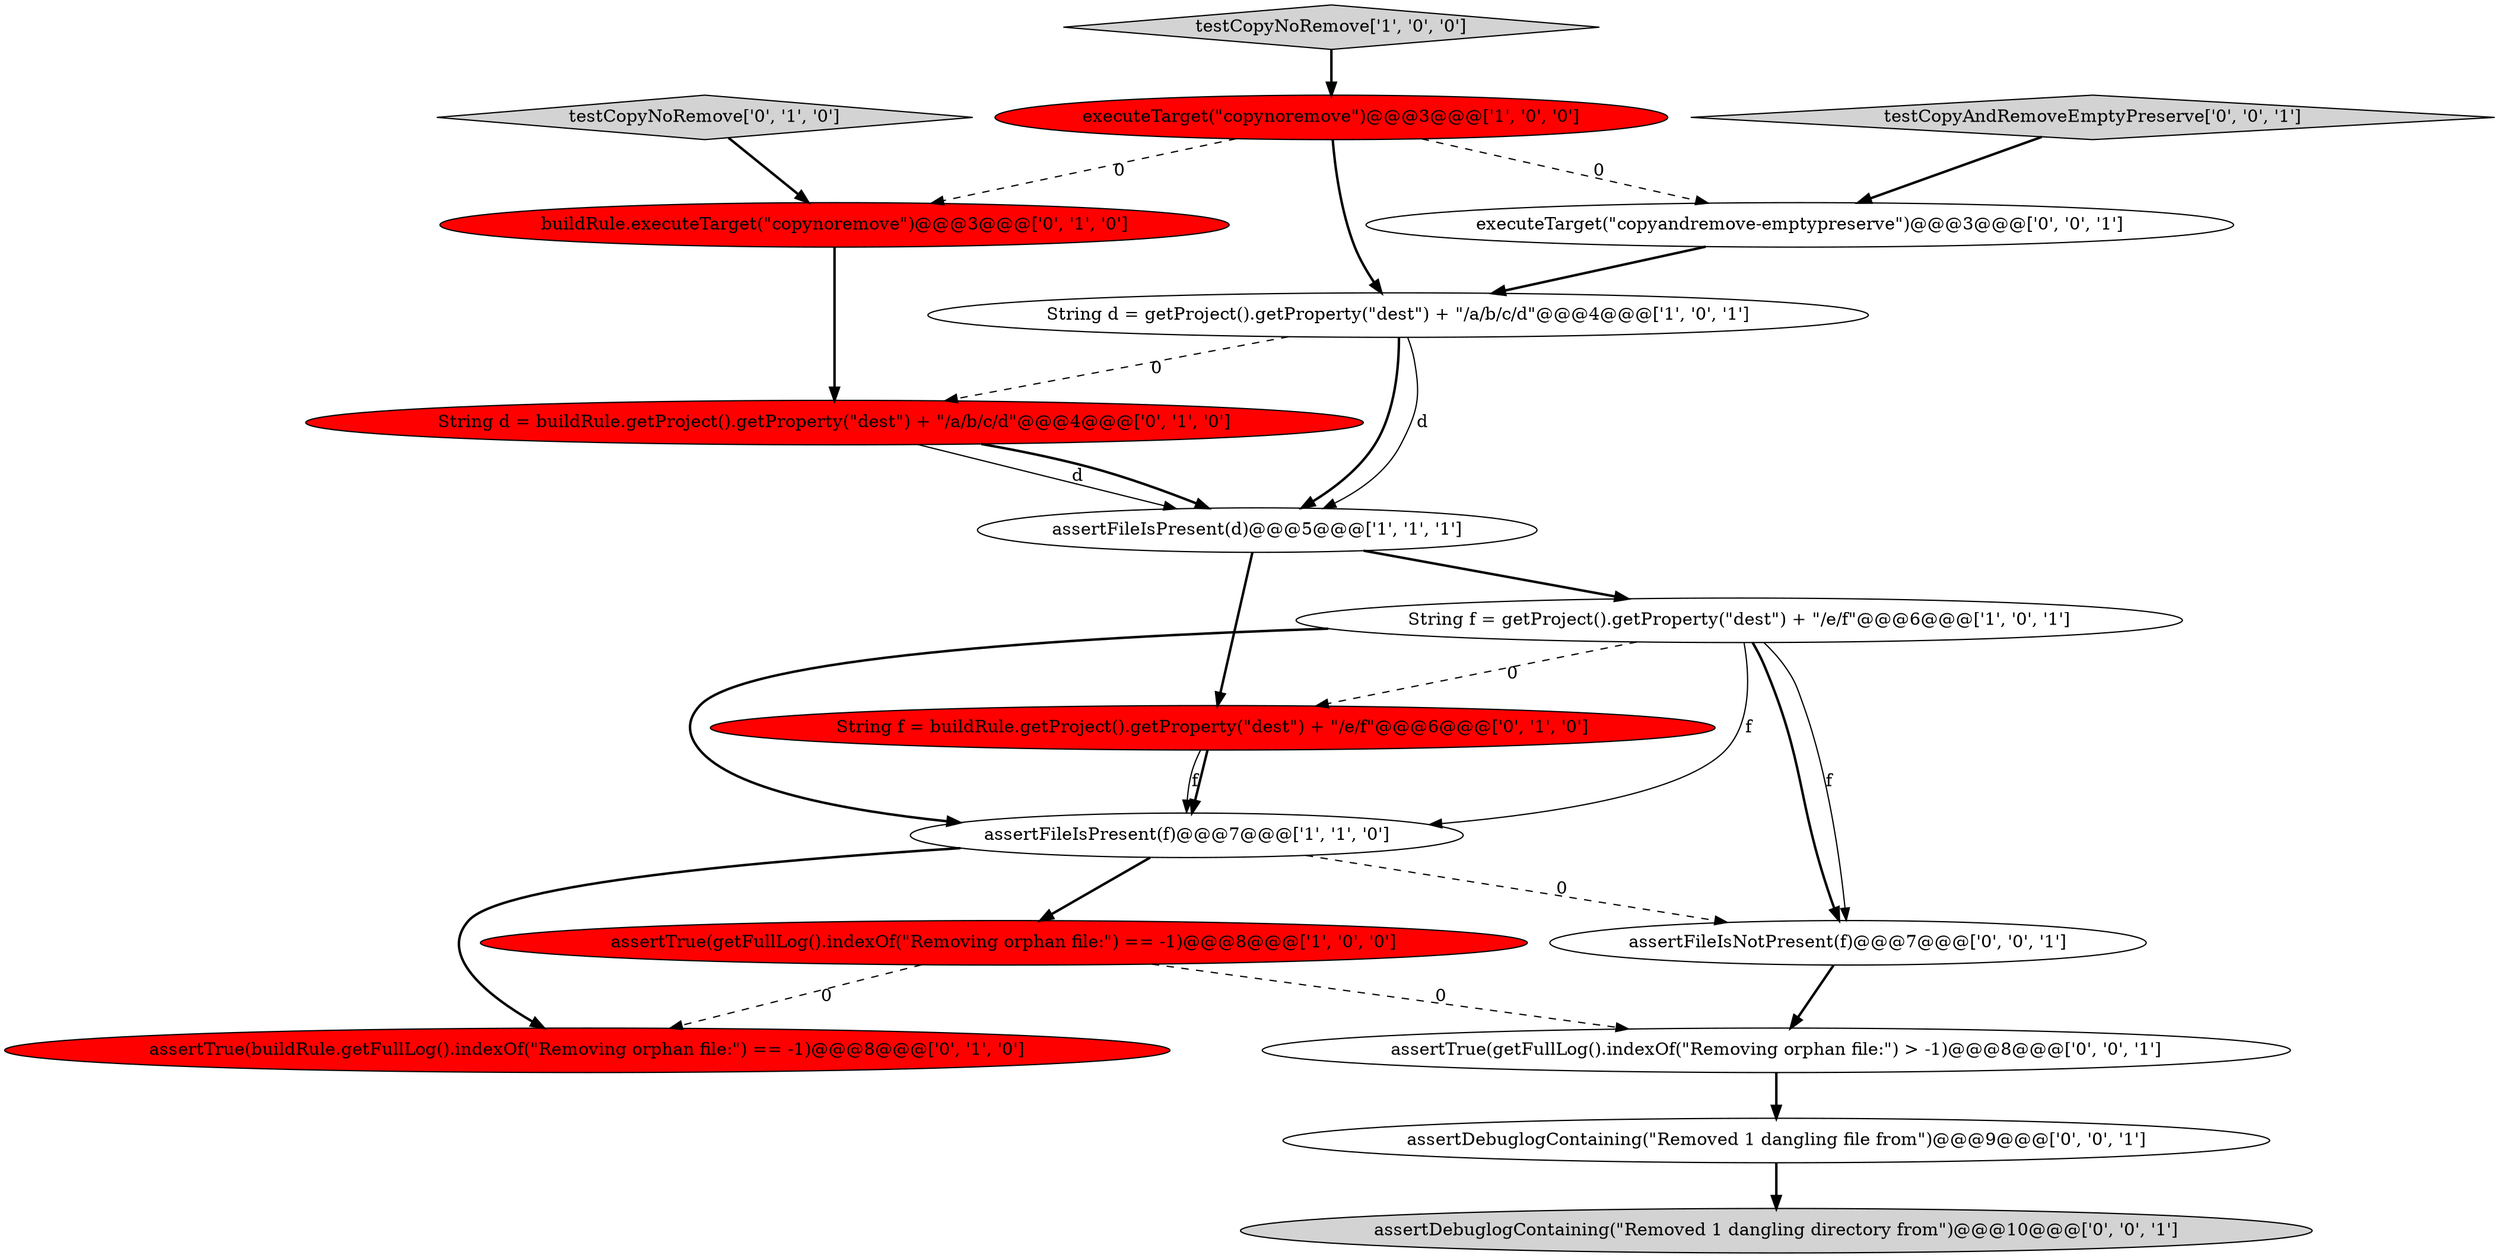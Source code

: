 digraph {
8 [style = filled, label = "buildRule.executeTarget(\"copynoremove\")@@@3@@@['0', '1', '0']", fillcolor = red, shape = ellipse image = "AAA1AAABBB2BBB"];
2 [style = filled, label = "executeTarget(\"copynoremove\")@@@3@@@['1', '0', '0']", fillcolor = red, shape = ellipse image = "AAA1AAABBB1BBB"];
10 [style = filled, label = "String d = buildRule.getProject().getProperty(\"dest\") + \"/a/b/c/d\"@@@4@@@['0', '1', '0']", fillcolor = red, shape = ellipse image = "AAA1AAABBB2BBB"];
6 [style = filled, label = "String f = getProject().getProperty(\"dest\") + \"/e/f\"@@@6@@@['1', '0', '1']", fillcolor = white, shape = ellipse image = "AAA0AAABBB1BBB"];
9 [style = filled, label = "testCopyNoRemove['0', '1', '0']", fillcolor = lightgray, shape = diamond image = "AAA0AAABBB2BBB"];
5 [style = filled, label = "String d = getProject().getProperty(\"dest\") + \"/a/b/c/d\"@@@4@@@['1', '0', '1']", fillcolor = white, shape = ellipse image = "AAA0AAABBB1BBB"];
1 [style = filled, label = "testCopyNoRemove['1', '0', '0']", fillcolor = lightgray, shape = diamond image = "AAA0AAABBB1BBB"];
14 [style = filled, label = "executeTarget(\"copyandremove-emptypreserve\")@@@3@@@['0', '0', '1']", fillcolor = white, shape = ellipse image = "AAA0AAABBB3BBB"];
13 [style = filled, label = "testCopyAndRemoveEmptyPreserve['0', '0', '1']", fillcolor = lightgray, shape = diamond image = "AAA0AAABBB3BBB"];
4 [style = filled, label = "assertTrue(getFullLog().indexOf(\"Removing orphan file:\") == -1)@@@8@@@['1', '0', '0']", fillcolor = red, shape = ellipse image = "AAA1AAABBB1BBB"];
3 [style = filled, label = "assertFileIsPresent(f)@@@7@@@['1', '1', '0']", fillcolor = white, shape = ellipse image = "AAA0AAABBB1BBB"];
16 [style = filled, label = "assertTrue(getFullLog().indexOf(\"Removing orphan file:\") > -1)@@@8@@@['0', '0', '1']", fillcolor = white, shape = ellipse image = "AAA0AAABBB3BBB"];
0 [style = filled, label = "assertFileIsPresent(d)@@@5@@@['1', '1', '1']", fillcolor = white, shape = ellipse image = "AAA0AAABBB1BBB"];
15 [style = filled, label = "assertFileIsNotPresent(f)@@@7@@@['0', '0', '1']", fillcolor = white, shape = ellipse image = "AAA0AAABBB3BBB"];
17 [style = filled, label = "assertDebuglogContaining(\"Removed 1 dangling directory from\")@@@10@@@['0', '0', '1']", fillcolor = lightgray, shape = ellipse image = "AAA0AAABBB3BBB"];
12 [style = filled, label = "assertDebuglogContaining(\"Removed 1 dangling file from\")@@@9@@@['0', '0', '1']", fillcolor = white, shape = ellipse image = "AAA0AAABBB3BBB"];
7 [style = filled, label = "assertTrue(buildRule.getFullLog().indexOf(\"Removing orphan file:\") == -1)@@@8@@@['0', '1', '0']", fillcolor = red, shape = ellipse image = "AAA1AAABBB2BBB"];
11 [style = filled, label = "String f = buildRule.getProject().getProperty(\"dest\") + \"/e/f\"@@@6@@@['0', '1', '0']", fillcolor = red, shape = ellipse image = "AAA1AAABBB2BBB"];
6->3 [style = bold, label=""];
8->10 [style = bold, label=""];
4->16 [style = dashed, label="0"];
10->0 [style = solid, label="d"];
0->6 [style = bold, label=""];
12->17 [style = bold, label=""];
6->11 [style = dashed, label="0"];
0->11 [style = bold, label=""];
6->3 [style = solid, label="f"];
9->8 [style = bold, label=""];
15->16 [style = bold, label=""];
2->8 [style = dashed, label="0"];
3->4 [style = bold, label=""];
6->15 [style = bold, label=""];
2->14 [style = dashed, label="0"];
5->0 [style = bold, label=""];
3->7 [style = bold, label=""];
11->3 [style = bold, label=""];
6->15 [style = solid, label="f"];
5->10 [style = dashed, label="0"];
4->7 [style = dashed, label="0"];
10->0 [style = bold, label=""];
11->3 [style = solid, label="f"];
3->15 [style = dashed, label="0"];
1->2 [style = bold, label=""];
16->12 [style = bold, label=""];
13->14 [style = bold, label=""];
5->0 [style = solid, label="d"];
2->5 [style = bold, label=""];
14->5 [style = bold, label=""];
}
